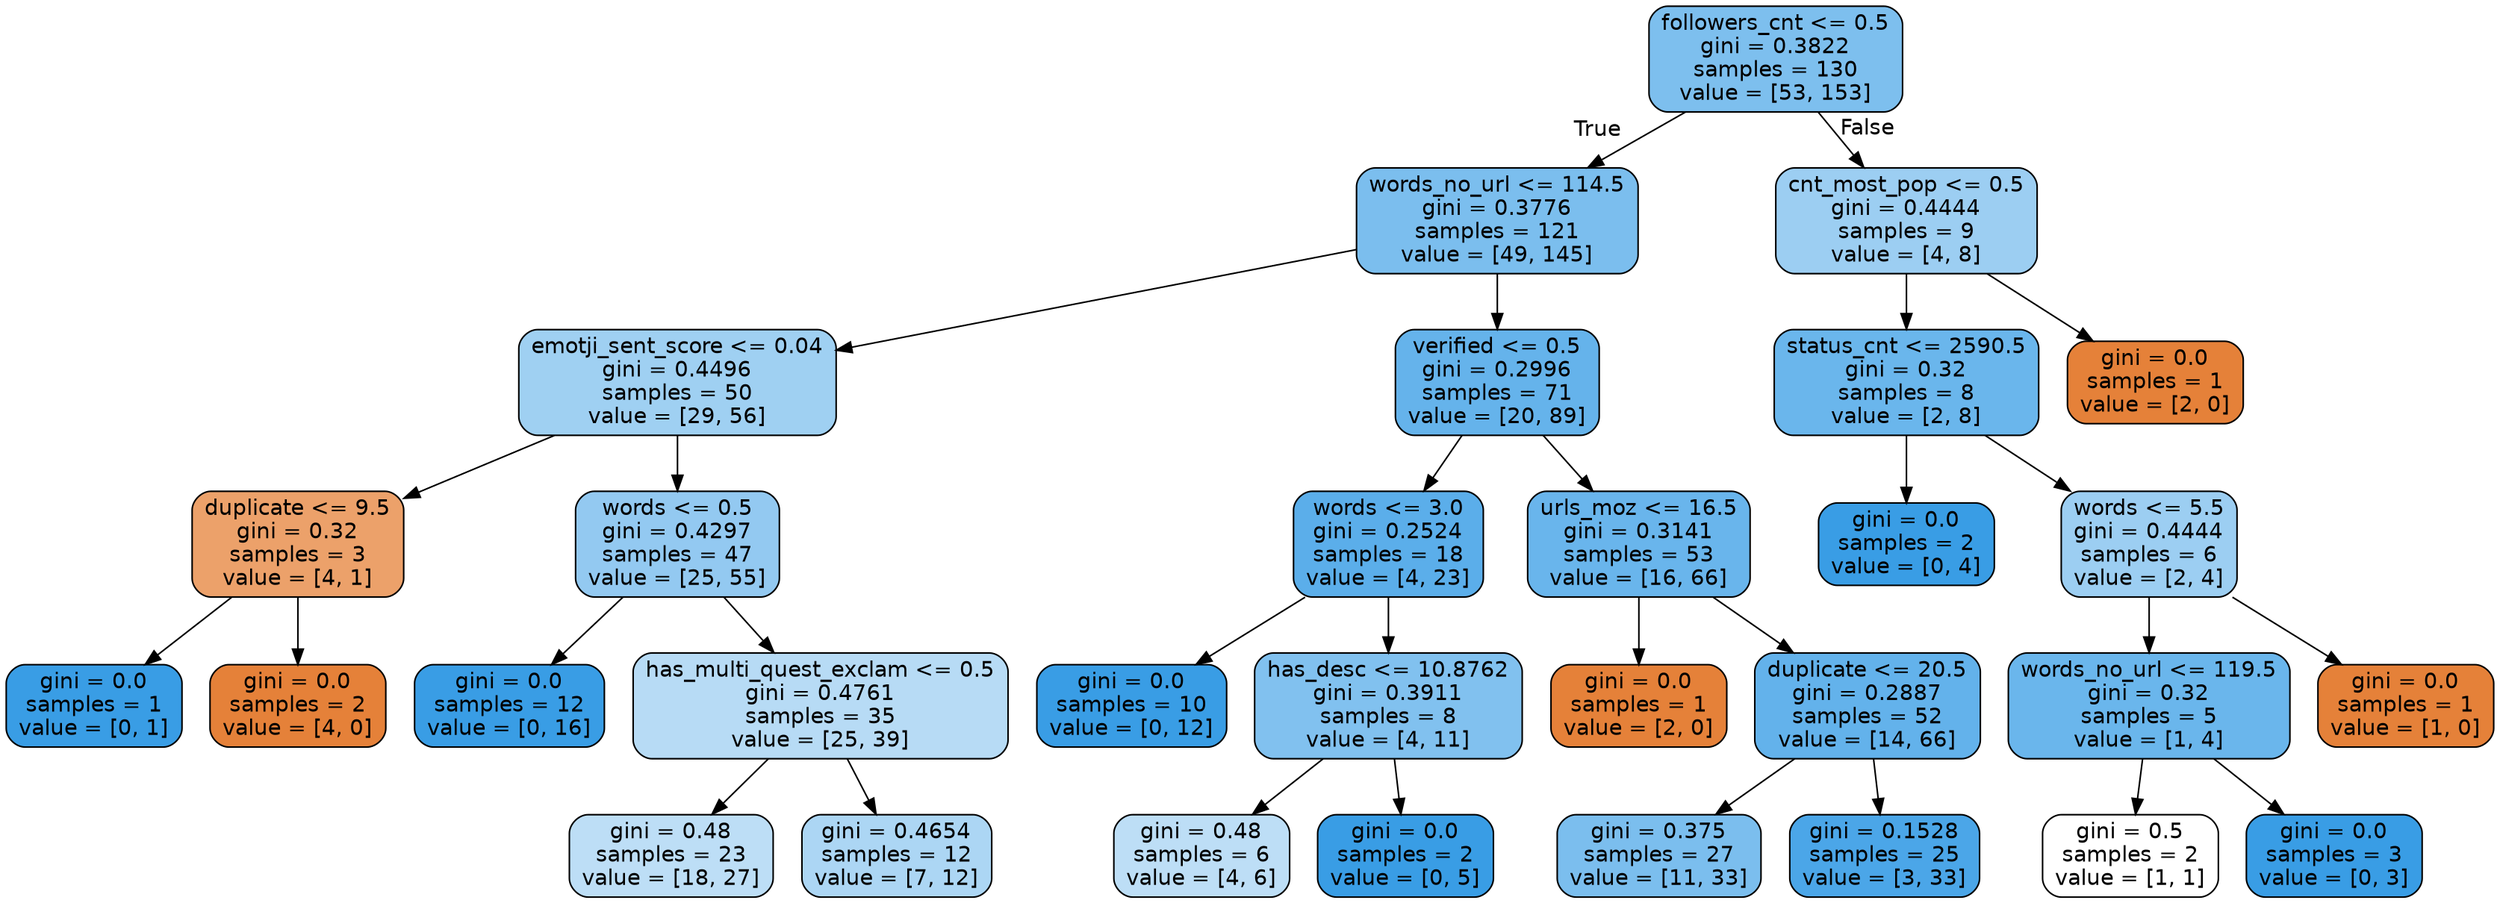 digraph Tree {
node [shape=box, style="filled, rounded", color="black", fontname=helvetica] ;
edge [fontname=helvetica] ;
0 [label="followers_cnt <= 0.5\ngini = 0.3822\nsamples = 130\nvalue = [53, 153]", fillcolor="#399de5a7"] ;
1 [label="words_no_url <= 114.5\ngini = 0.3776\nsamples = 121\nvalue = [49, 145]", fillcolor="#399de5a9"] ;
0 -> 1 [labeldistance=2.5, labelangle=45, headlabel="True"] ;
2 [label="emotji_sent_score <= 0.04\ngini = 0.4496\nsamples = 50\nvalue = [29, 56]", fillcolor="#399de57b"] ;
1 -> 2 ;
3 [label="duplicate <= 9.5\ngini = 0.32\nsamples = 3\nvalue = [4, 1]", fillcolor="#e58139bf"] ;
2 -> 3 ;
4 [label="gini = 0.0\nsamples = 1\nvalue = [0, 1]", fillcolor="#399de5ff"] ;
3 -> 4 ;
5 [label="gini = 0.0\nsamples = 2\nvalue = [4, 0]", fillcolor="#e58139ff"] ;
3 -> 5 ;
6 [label="words <= 0.5\ngini = 0.4297\nsamples = 47\nvalue = [25, 55]", fillcolor="#399de58b"] ;
2 -> 6 ;
7 [label="gini = 0.0\nsamples = 12\nvalue = [0, 16]", fillcolor="#399de5ff"] ;
6 -> 7 ;
8 [label="has_multi_quest_exclam <= 0.5\ngini = 0.4761\nsamples = 35\nvalue = [25, 39]", fillcolor="#399de55c"] ;
6 -> 8 ;
9 [label="gini = 0.48\nsamples = 23\nvalue = [18, 27]", fillcolor="#399de555"] ;
8 -> 9 ;
10 [label="gini = 0.4654\nsamples = 12\nvalue = [7, 12]", fillcolor="#399de56a"] ;
8 -> 10 ;
11 [label="verified <= 0.5\ngini = 0.2996\nsamples = 71\nvalue = [20, 89]", fillcolor="#399de5c6"] ;
1 -> 11 ;
12 [label="words <= 3.0\ngini = 0.2524\nsamples = 18\nvalue = [4, 23]", fillcolor="#399de5d3"] ;
11 -> 12 ;
13 [label="gini = 0.0\nsamples = 10\nvalue = [0, 12]", fillcolor="#399de5ff"] ;
12 -> 13 ;
14 [label="has_desc <= 10.8762\ngini = 0.3911\nsamples = 8\nvalue = [4, 11]", fillcolor="#399de5a2"] ;
12 -> 14 ;
15 [label="gini = 0.48\nsamples = 6\nvalue = [4, 6]", fillcolor="#399de555"] ;
14 -> 15 ;
16 [label="gini = 0.0\nsamples = 2\nvalue = [0, 5]", fillcolor="#399de5ff"] ;
14 -> 16 ;
17 [label="urls_moz <= 16.5\ngini = 0.3141\nsamples = 53\nvalue = [16, 66]", fillcolor="#399de5c1"] ;
11 -> 17 ;
18 [label="gini = 0.0\nsamples = 1\nvalue = [2, 0]", fillcolor="#e58139ff"] ;
17 -> 18 ;
19 [label="duplicate <= 20.5\ngini = 0.2887\nsamples = 52\nvalue = [14, 66]", fillcolor="#399de5c9"] ;
17 -> 19 ;
20 [label="gini = 0.375\nsamples = 27\nvalue = [11, 33]", fillcolor="#399de5aa"] ;
19 -> 20 ;
21 [label="gini = 0.1528\nsamples = 25\nvalue = [3, 33]", fillcolor="#399de5e8"] ;
19 -> 21 ;
22 [label="cnt_most_pop <= 0.5\ngini = 0.4444\nsamples = 9\nvalue = [4, 8]", fillcolor="#399de57f"] ;
0 -> 22 [labeldistance=2.5, labelangle=-45, headlabel="False"] ;
23 [label="status_cnt <= 2590.5\ngini = 0.32\nsamples = 8\nvalue = [2, 8]", fillcolor="#399de5bf"] ;
22 -> 23 ;
24 [label="gini = 0.0\nsamples = 2\nvalue = [0, 4]", fillcolor="#399de5ff"] ;
23 -> 24 ;
25 [label="words <= 5.5\ngini = 0.4444\nsamples = 6\nvalue = [2, 4]", fillcolor="#399de57f"] ;
23 -> 25 ;
26 [label="words_no_url <= 119.5\ngini = 0.32\nsamples = 5\nvalue = [1, 4]", fillcolor="#399de5bf"] ;
25 -> 26 ;
27 [label="gini = 0.5\nsamples = 2\nvalue = [1, 1]", fillcolor="#e5813900"] ;
26 -> 27 ;
28 [label="gini = 0.0\nsamples = 3\nvalue = [0, 3]", fillcolor="#399de5ff"] ;
26 -> 28 ;
29 [label="gini = 0.0\nsamples = 1\nvalue = [1, 0]", fillcolor="#e58139ff"] ;
25 -> 29 ;
30 [label="gini = 0.0\nsamples = 1\nvalue = [2, 0]", fillcolor="#e58139ff"] ;
22 -> 30 ;
}